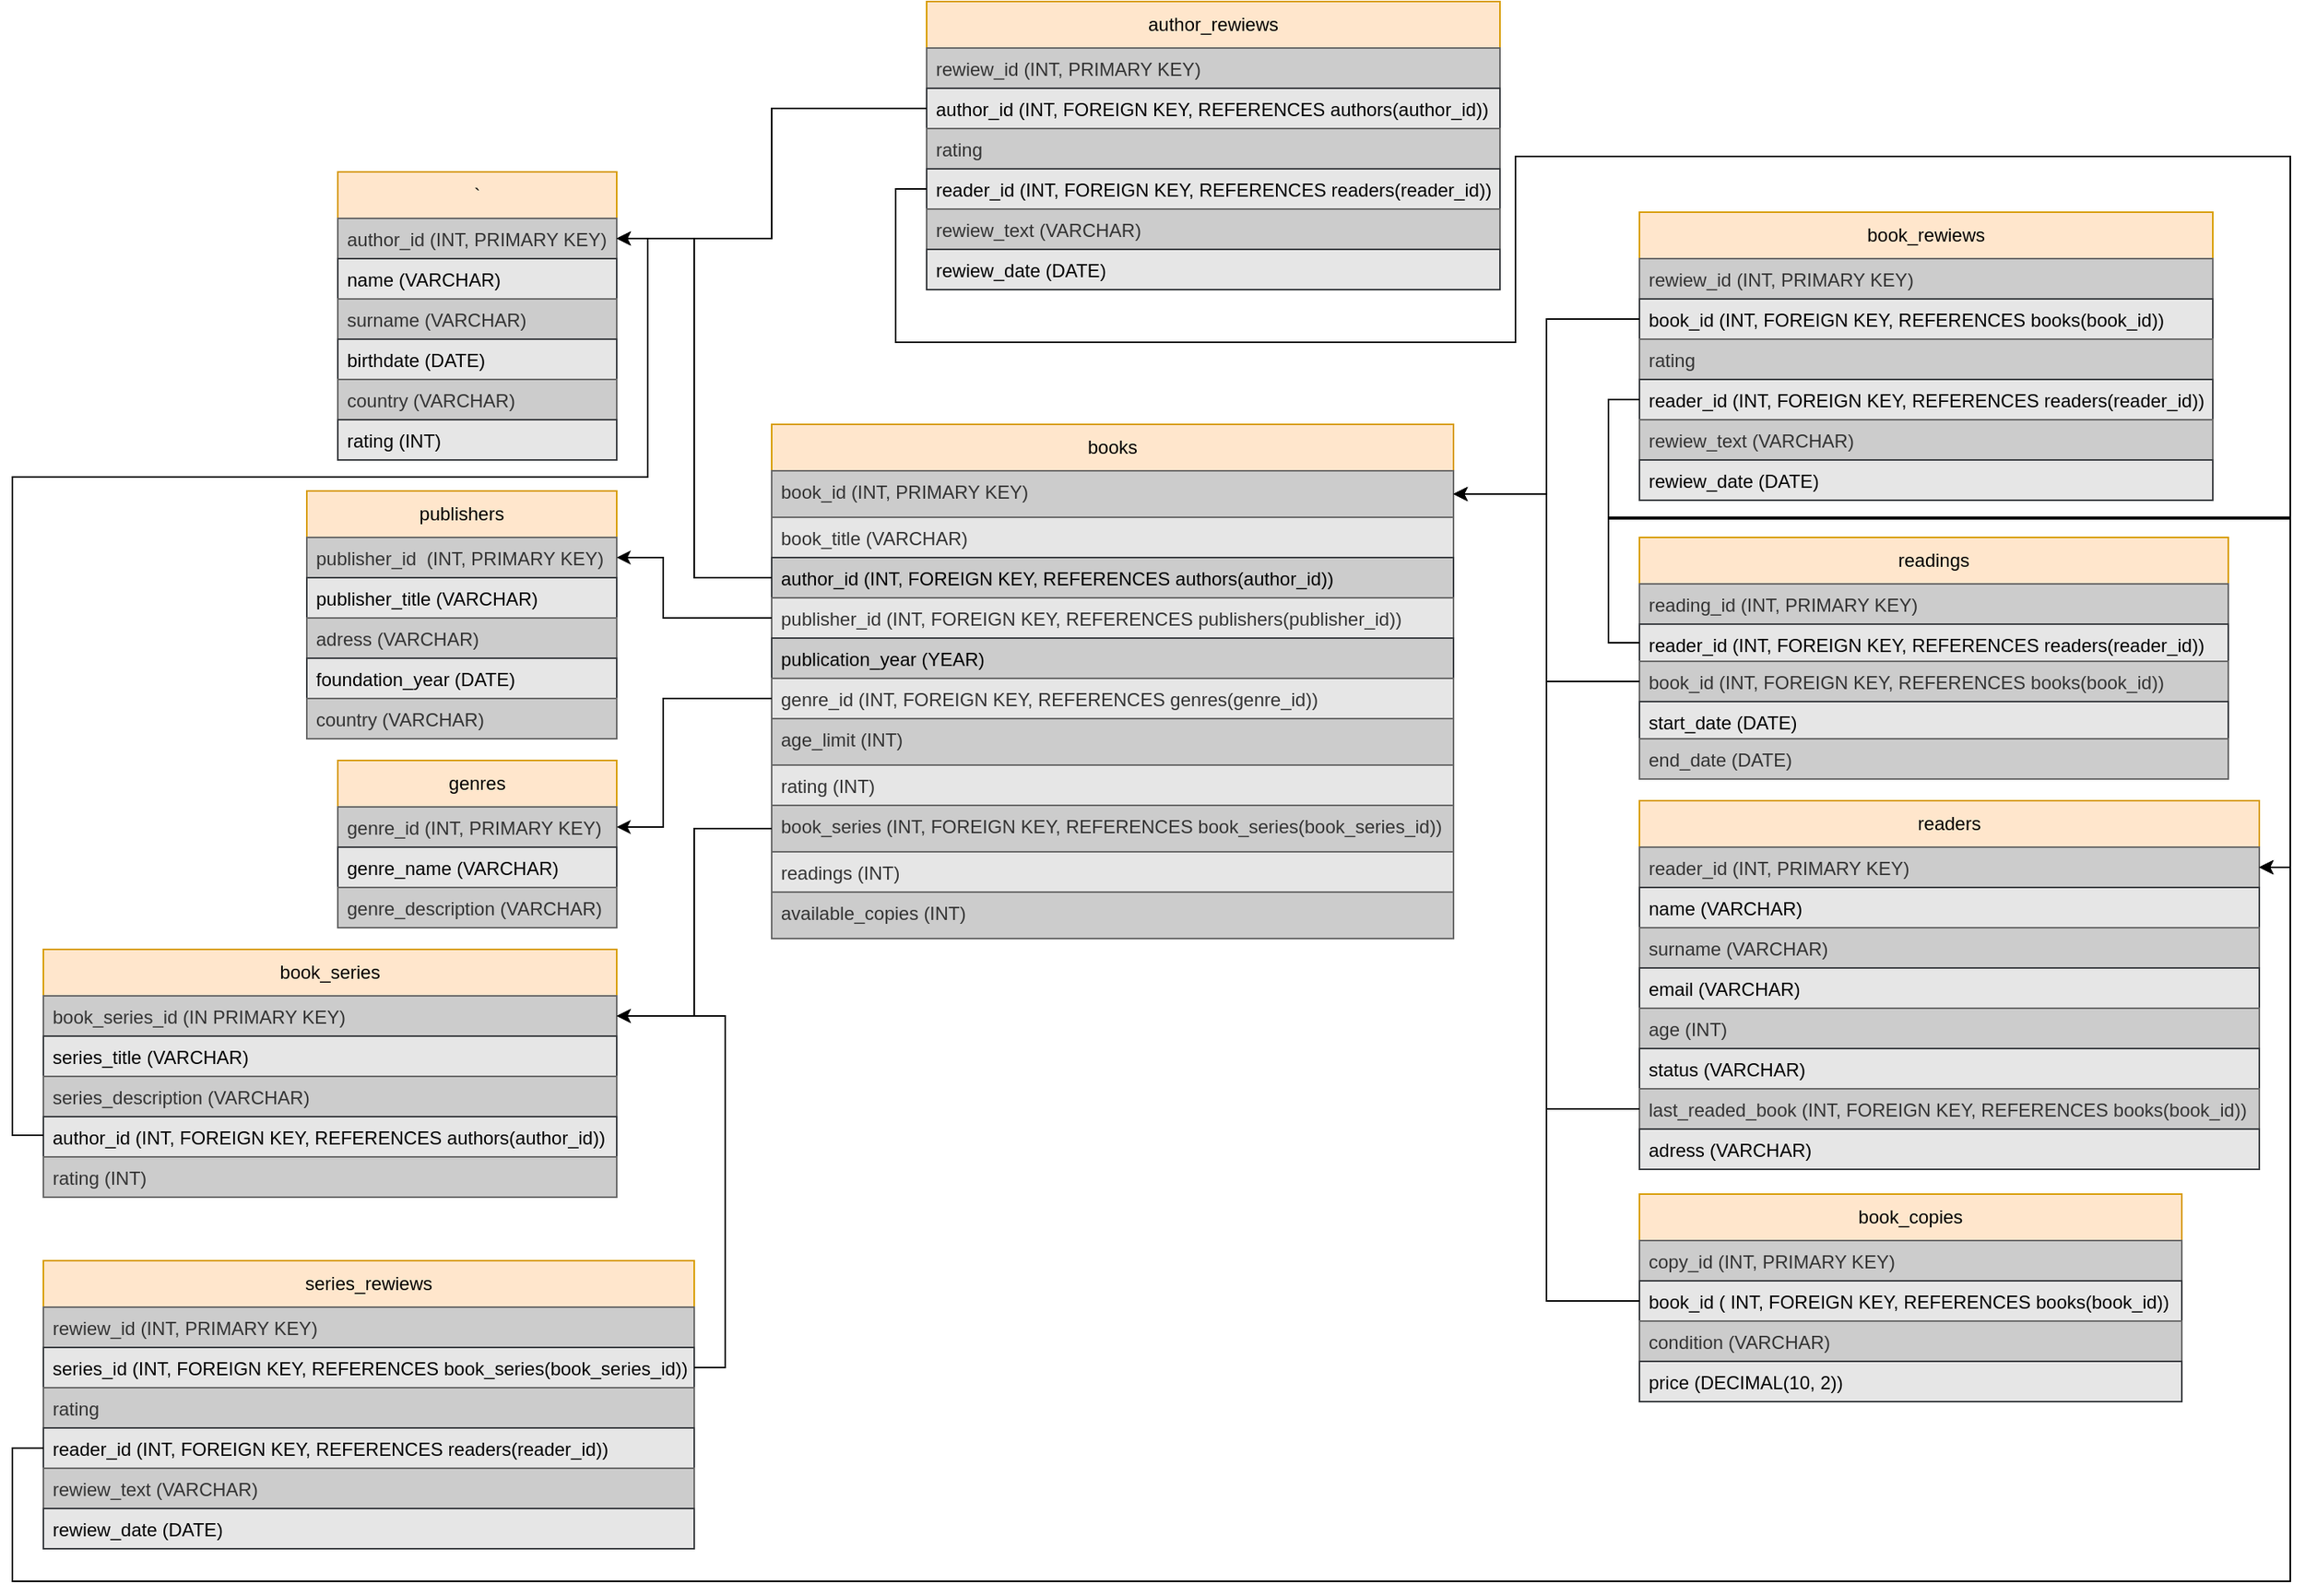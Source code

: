 <mxfile version="22.1.0" type="device">
  <diagram name="Страница — 1" id="5SftG0pe1ong0Uj3OvTL">
    <mxGraphModel dx="977" dy="745" grid="1" gridSize="10" guides="1" tooltips="1" connect="1" arrows="1" fold="1" page="1" pageScale="1" pageWidth="2339" pageHeight="3300" math="0" shadow="0">
      <root>
        <mxCell id="0" />
        <mxCell id="1" parent="0" />
        <mxCell id="IRmNYThVqHFv3XUrzw_W-57" value="`" style="swimlane;fontStyle=0;childLayout=stackLayout;horizontal=1;startSize=30;fillColor=#ffe6cc;horizontalStack=0;resizeParent=1;resizeParentMax=0;resizeLast=0;collapsible=1;marginBottom=0;whiteSpace=wrap;html=1;strokeColor=#d79b00;rounded=0;glass=0;shadow=0;" vertex="1" parent="1">
          <mxGeometry x="560" y="350" width="180" height="186" as="geometry">
            <mxRectangle x="60" y="250" width="100" height="30" as="alternateBounds" />
          </mxGeometry>
        </mxCell>
        <mxCell id="IRmNYThVqHFv3XUrzw_W-58" value="author_id (INT, PRIMARY KEY)" style="text;strokeColor=#666666;fillColor=#CCCCCC;align=left;verticalAlign=top;spacingLeft=4;spacingRight=4;overflow=hidden;rotatable=0;points=[[0,0.5],[1,0.5]];portConstraint=eastwest;whiteSpace=wrap;html=1;fontColor=#333333;rounded=0;glass=0;shadow=0;" vertex="1" parent="IRmNYThVqHFv3XUrzw_W-57">
          <mxGeometry y="30" width="180" height="26" as="geometry" />
        </mxCell>
        <mxCell id="IRmNYThVqHFv3XUrzw_W-59" value="name (VARCHAR)" style="text;strokeColor=#36393d;fillColor=#E6E6E6;align=left;verticalAlign=top;spacingLeft=4;spacingRight=4;overflow=hidden;rotatable=0;points=[[0,0.5],[1,0.5]];portConstraint=eastwest;whiteSpace=wrap;html=1;rounded=0;glass=0;shadow=0;" vertex="1" parent="IRmNYThVqHFv3XUrzw_W-57">
          <mxGeometry y="56" width="180" height="26" as="geometry" />
        </mxCell>
        <mxCell id="IRmNYThVqHFv3XUrzw_W-60" value="surname (VARCHAR)" style="text;strokeColor=#666666;fillColor=#CCCCCC;align=left;verticalAlign=top;spacingLeft=4;spacingRight=4;overflow=hidden;rotatable=0;points=[[0,0.5],[1,0.5]];portConstraint=eastwest;whiteSpace=wrap;html=1;fontColor=#333333;rounded=0;glass=0;shadow=0;" vertex="1" parent="IRmNYThVqHFv3XUrzw_W-57">
          <mxGeometry y="82" width="180" height="26" as="geometry" />
        </mxCell>
        <mxCell id="IRmNYThVqHFv3XUrzw_W-62" value="birthdate (DATE)" style="text;strokeColor=#36393d;fillColor=#E6E6E6;align=left;verticalAlign=top;spacingLeft=4;spacingRight=4;overflow=hidden;rotatable=0;points=[[0,0.5],[1,0.5]];portConstraint=eastwest;whiteSpace=wrap;html=1;rounded=0;glass=0;shadow=0;" vertex="1" parent="IRmNYThVqHFv3XUrzw_W-57">
          <mxGeometry y="108" width="180" height="26" as="geometry" />
        </mxCell>
        <mxCell id="IRmNYThVqHFv3XUrzw_W-63" value="country (VARCHAR)" style="text;strokeColor=#666666;fillColor=#CCCCCC;align=left;verticalAlign=top;spacingLeft=4;spacingRight=4;overflow=hidden;rotatable=0;points=[[0,0.5],[1,0.5]];portConstraint=eastwest;whiteSpace=wrap;html=1;fontColor=#333333;rounded=0;glass=0;shadow=0;" vertex="1" parent="IRmNYThVqHFv3XUrzw_W-57">
          <mxGeometry y="134" width="180" height="26" as="geometry" />
        </mxCell>
        <mxCell id="IRmNYThVqHFv3XUrzw_W-110" value="rating (INT)" style="text;strokeColor=#36393d;fillColor=#E6E6E6;align=left;verticalAlign=top;spacingLeft=4;spacingRight=4;overflow=hidden;rotatable=0;points=[[0,0.5],[1,0.5]];portConstraint=eastwest;whiteSpace=wrap;html=1;rounded=0;glass=0;shadow=0;" vertex="1" parent="IRmNYThVqHFv3XUrzw_W-57">
          <mxGeometry y="160" width="180" height="26" as="geometry" />
        </mxCell>
        <mxCell id="IRmNYThVqHFv3XUrzw_W-65" value="books" style="swimlane;fontStyle=0;childLayout=stackLayout;horizontal=1;startSize=30;fillColor=#ffe6cc;horizontalStack=0;resizeParent=1;resizeParentMax=0;resizeLast=0;collapsible=1;marginBottom=0;whiteSpace=wrap;html=1;strokeColor=#d79b00;rounded=0;glass=0;shadow=0;" vertex="1" parent="1">
          <mxGeometry x="840" y="513" width="440" height="332" as="geometry">
            <mxRectangle x="60" y="250" width="100" height="30" as="alternateBounds" />
          </mxGeometry>
        </mxCell>
        <mxCell id="IRmNYThVqHFv3XUrzw_W-66" value="book_id (INT, PRIMARY KEY)" style="text;strokeColor=#666666;fillColor=#CCCCCC;align=left;verticalAlign=top;spacingLeft=4;spacingRight=4;overflow=hidden;rotatable=0;points=[[0,0.5],[1,0.5]];portConstraint=eastwest;whiteSpace=wrap;html=1;fontColor=#333333;rounded=0;glass=0;shadow=0;" vertex="1" parent="IRmNYThVqHFv3XUrzw_W-65">
          <mxGeometry y="30" width="440" height="30" as="geometry" />
        </mxCell>
        <mxCell id="IRmNYThVqHFv3XUrzw_W-71" value="book_title (VARCHAR)" style="text;strokeColor=#666666;fillColor=#E6E6E6;align=left;verticalAlign=top;spacingLeft=4;spacingRight=4;overflow=hidden;rotatable=0;points=[[0,0.5],[1,0.5]];portConstraint=eastwest;whiteSpace=wrap;html=1;fontColor=#333333;rounded=0;glass=0;shadow=0;" vertex="1" parent="IRmNYThVqHFv3XUrzw_W-65">
          <mxGeometry y="60" width="440" height="26" as="geometry" />
        </mxCell>
        <mxCell id="IRmNYThVqHFv3XUrzw_W-67" value="author_id (INT, FOREIGN KEY, REFERENCES authors(author_id))" style="text;strokeColor=#36393d;fillColor=#CCCCCC;align=left;verticalAlign=top;spacingLeft=4;spacingRight=4;overflow=hidden;rotatable=0;points=[[0,0.5],[1,0.5]];portConstraint=eastwest;whiteSpace=wrap;html=1;rounded=0;glass=0;shadow=0;" vertex="1" parent="IRmNYThVqHFv3XUrzw_W-65">
          <mxGeometry y="86" width="440" height="26" as="geometry" />
        </mxCell>
        <mxCell id="IRmNYThVqHFv3XUrzw_W-68" value="publisher_id (INT, FOREIGN KEY, REFERENCES publishers(publisher_id))" style="text;strokeColor=#666666;fillColor=#E6E6E6;align=left;verticalAlign=top;spacingLeft=4;spacingRight=4;overflow=hidden;rotatable=0;points=[[0,0.5],[1,0.5]];portConstraint=eastwest;whiteSpace=wrap;html=1;fontColor=#333333;rounded=0;glass=0;shadow=0;" vertex="1" parent="IRmNYThVqHFv3XUrzw_W-65">
          <mxGeometry y="112" width="440" height="26" as="geometry" />
        </mxCell>
        <mxCell id="IRmNYThVqHFv3XUrzw_W-69" value="publication_year (YEAR)" style="text;strokeColor=#36393d;fillColor=#CCCCCC;align=left;verticalAlign=top;spacingLeft=4;spacingRight=4;overflow=hidden;rotatable=0;points=[[0,0.5],[1,0.5]];portConstraint=eastwest;whiteSpace=wrap;html=1;rounded=0;glass=0;shadow=0;" vertex="1" parent="IRmNYThVqHFv3XUrzw_W-65">
          <mxGeometry y="138" width="440" height="26" as="geometry" />
        </mxCell>
        <mxCell id="IRmNYThVqHFv3XUrzw_W-70" value="genre_id (INT, FOREIGN KEY, REFERENCES genres(genre_id))" style="text;strokeColor=#666666;fillColor=#E6E6E6;align=left;verticalAlign=top;spacingLeft=4;spacingRight=4;overflow=hidden;rotatable=0;points=[[0,0.5],[1,0.5]];portConstraint=eastwest;whiteSpace=wrap;html=1;fontColor=#333333;rounded=0;glass=0;shadow=0;" vertex="1" parent="IRmNYThVqHFv3XUrzw_W-65">
          <mxGeometry y="164" width="440" height="26" as="geometry" />
        </mxCell>
        <mxCell id="IRmNYThVqHFv3XUrzw_W-102" value="age_limit (INT)" style="text;strokeColor=#666666;fillColor=#CCCCCC;align=left;verticalAlign=top;spacingLeft=4;spacingRight=4;overflow=hidden;rotatable=0;points=[[0,0.5],[1,0.5]];portConstraint=eastwest;whiteSpace=wrap;html=1;fontColor=#333333;rounded=0;glass=0;shadow=0;" vertex="1" parent="IRmNYThVqHFv3XUrzw_W-65">
          <mxGeometry y="190" width="440" height="30" as="geometry" />
        </mxCell>
        <mxCell id="IRmNYThVqHFv3XUrzw_W-109" value="rating (INT)" style="text;strokeColor=#666666;fillColor=#E6E6E6;align=left;verticalAlign=top;spacingLeft=4;spacingRight=4;overflow=hidden;rotatable=0;points=[[0,0.5],[1,0.5]];portConstraint=eastwest;whiteSpace=wrap;html=1;fontColor=#333333;rounded=0;glass=0;shadow=0;" vertex="1" parent="IRmNYThVqHFv3XUrzw_W-65">
          <mxGeometry y="220" width="440" height="26" as="geometry" />
        </mxCell>
        <mxCell id="IRmNYThVqHFv3XUrzw_W-112" value="book_series (INT, FOREIGN KEY, REFERENCES book_series(book_series_id))" style="text;strokeColor=#666666;fillColor=#CCCCCC;align=left;verticalAlign=top;spacingLeft=4;spacingRight=4;overflow=hidden;rotatable=0;points=[[0,0.5],[1,0.5]];portConstraint=eastwest;whiteSpace=wrap;html=1;fontColor=#333333;rounded=0;glass=0;shadow=0;" vertex="1" parent="IRmNYThVqHFv3XUrzw_W-65">
          <mxGeometry y="246" width="440" height="30" as="geometry" />
        </mxCell>
        <mxCell id="IRmNYThVqHFv3XUrzw_W-126" value="readings (INT)" style="text;strokeColor=#666666;fillColor=#E6E6E6;align=left;verticalAlign=top;spacingLeft=4;spacingRight=4;overflow=hidden;rotatable=0;points=[[0,0.5],[1,0.5]];portConstraint=eastwest;whiteSpace=wrap;html=1;fontColor=#333333;rounded=0;glass=0;shadow=0;" vertex="1" parent="IRmNYThVqHFv3XUrzw_W-65">
          <mxGeometry y="276" width="440" height="26" as="geometry" />
        </mxCell>
        <mxCell id="IRmNYThVqHFv3XUrzw_W-166" value="available_copies (INT)" style="text;strokeColor=#666666;fillColor=#CCCCCC;align=left;verticalAlign=top;spacingLeft=4;spacingRight=4;overflow=hidden;rotatable=0;points=[[0,0.5],[1,0.5]];portConstraint=eastwest;whiteSpace=wrap;html=1;fontColor=#333333;rounded=0;glass=0;shadow=0;" vertex="1" parent="IRmNYThVqHFv3XUrzw_W-65">
          <mxGeometry y="302" width="440" height="30" as="geometry" />
        </mxCell>
        <mxCell id="IRmNYThVqHFv3XUrzw_W-72" value="publishers" style="swimlane;fontStyle=0;childLayout=stackLayout;horizontal=1;startSize=30;fillColor=#ffe6cc;horizontalStack=0;resizeParent=1;resizeParentMax=0;resizeLast=0;collapsible=1;marginBottom=0;whiteSpace=wrap;html=1;strokeColor=#d79b00;rounded=0;glass=0;shadow=0;" vertex="1" parent="1">
          <mxGeometry x="540" y="556" width="200" height="160" as="geometry">
            <mxRectangle x="60" y="250" width="100" height="30" as="alternateBounds" />
          </mxGeometry>
        </mxCell>
        <mxCell id="IRmNYThVqHFv3XUrzw_W-73" value="publisher_id&amp;nbsp; (INT, PRIMARY KEY)" style="text;strokeColor=#666666;fillColor=#CCCCCC;align=left;verticalAlign=top;spacingLeft=4;spacingRight=4;overflow=hidden;rotatable=0;points=[[0,0.5],[1,0.5]];portConstraint=eastwest;whiteSpace=wrap;html=1;fontColor=#333333;rounded=0;glass=0;shadow=0;" vertex="1" parent="IRmNYThVqHFv3XUrzw_W-72">
          <mxGeometry y="30" width="200" height="26" as="geometry" />
        </mxCell>
        <mxCell id="IRmNYThVqHFv3XUrzw_W-74" value="publisher_title (VARCHAR)" style="text;strokeColor=#36393d;fillColor=#E6E6E6;align=left;verticalAlign=top;spacingLeft=4;spacingRight=4;overflow=hidden;rotatable=0;points=[[0,0.5],[1,0.5]];portConstraint=eastwest;whiteSpace=wrap;html=1;rounded=0;glass=0;shadow=0;" vertex="1" parent="IRmNYThVqHFv3XUrzw_W-72">
          <mxGeometry y="56" width="200" height="26" as="geometry" />
        </mxCell>
        <mxCell id="IRmNYThVqHFv3XUrzw_W-75" value="adress (VARCHAR)" style="text;strokeColor=#666666;fillColor=#CCCCCC;align=left;verticalAlign=top;spacingLeft=4;spacingRight=4;overflow=hidden;rotatable=0;points=[[0,0.5],[1,0.5]];portConstraint=eastwest;whiteSpace=wrap;html=1;fontColor=#333333;rounded=0;glass=0;shadow=0;" vertex="1" parent="IRmNYThVqHFv3XUrzw_W-72">
          <mxGeometry y="82" width="200" height="26" as="geometry" />
        </mxCell>
        <mxCell id="IRmNYThVqHFv3XUrzw_W-76" value="foundation_year (DATE)" style="text;strokeColor=#36393d;fillColor=#E6E6E6;align=left;verticalAlign=top;spacingLeft=4;spacingRight=4;overflow=hidden;rotatable=0;points=[[0,0.5],[1,0.5]];portConstraint=eastwest;whiteSpace=wrap;html=1;rounded=0;glass=0;shadow=0;" vertex="1" parent="IRmNYThVqHFv3XUrzw_W-72">
          <mxGeometry y="108" width="200" height="26" as="geometry" />
        </mxCell>
        <mxCell id="IRmNYThVqHFv3XUrzw_W-77" value="country (VARCHAR)" style="text;strokeColor=#666666;fillColor=#CCCCCC;align=left;verticalAlign=top;spacingLeft=4;spacingRight=4;overflow=hidden;rotatable=0;points=[[0,0.5],[1,0.5]];portConstraint=eastwest;whiteSpace=wrap;html=1;fontColor=#333333;rounded=0;glass=0;shadow=0;" vertex="1" parent="IRmNYThVqHFv3XUrzw_W-72">
          <mxGeometry y="134" width="200" height="26" as="geometry" />
        </mxCell>
        <mxCell id="IRmNYThVqHFv3XUrzw_W-79" value="genres" style="swimlane;fontStyle=0;childLayout=stackLayout;horizontal=1;startSize=30;fillColor=#ffe6cc;horizontalStack=0;resizeParent=1;resizeParentMax=0;resizeLast=0;collapsible=1;marginBottom=0;whiteSpace=wrap;html=1;strokeColor=#d79b00;rounded=0;glass=0;shadow=0;" vertex="1" parent="1">
          <mxGeometry x="560" y="730" width="180" height="108" as="geometry">
            <mxRectangle x="60" y="250" width="100" height="30" as="alternateBounds" />
          </mxGeometry>
        </mxCell>
        <mxCell id="IRmNYThVqHFv3XUrzw_W-80" value="genre_id (INT, PRIMARY KEY)" style="text;strokeColor=#666666;fillColor=#CCCCCC;align=left;verticalAlign=top;spacingLeft=4;spacingRight=4;overflow=hidden;rotatable=0;points=[[0,0.5],[1,0.5]];portConstraint=eastwest;whiteSpace=wrap;html=1;fontColor=#333333;rounded=0;glass=0;shadow=0;" vertex="1" parent="IRmNYThVqHFv3XUrzw_W-79">
          <mxGeometry y="30" width="180" height="26" as="geometry" />
        </mxCell>
        <mxCell id="IRmNYThVqHFv3XUrzw_W-81" value="genre_name (VARCHAR)" style="text;strokeColor=#36393d;fillColor=#E6E6E6;align=left;verticalAlign=top;spacingLeft=4;spacingRight=4;overflow=hidden;rotatable=0;points=[[0,0.5],[1,0.5]];portConstraint=eastwest;whiteSpace=wrap;html=1;rounded=0;glass=0;shadow=0;" vertex="1" parent="IRmNYThVqHFv3XUrzw_W-79">
          <mxGeometry y="56" width="180" height="26" as="geometry" />
        </mxCell>
        <mxCell id="IRmNYThVqHFv3XUrzw_W-85" value="genre_description (VARCHAR)" style="text;strokeColor=#666666;fillColor=#CCCCCC;align=left;verticalAlign=top;spacingLeft=4;spacingRight=4;overflow=hidden;rotatable=0;points=[[0,0.5],[1,0.5]];portConstraint=eastwest;whiteSpace=wrap;html=1;fontColor=#333333;rounded=0;glass=0;shadow=0;" vertex="1" parent="IRmNYThVqHFv3XUrzw_W-79">
          <mxGeometry y="82" width="180" height="26" as="geometry" />
        </mxCell>
        <mxCell id="IRmNYThVqHFv3XUrzw_W-86" value="book_copies" style="swimlane;fontStyle=0;childLayout=stackLayout;horizontal=1;startSize=30;fillColor=#ffe6cc;horizontalStack=0;resizeParent=1;resizeParentMax=0;resizeLast=0;collapsible=1;marginBottom=0;whiteSpace=wrap;html=1;strokeColor=#d79b00;rounded=0;glass=0;shadow=0;" vertex="1" parent="1">
          <mxGeometry x="1400" y="1010" width="350" height="134" as="geometry">
            <mxRectangle x="60" y="250" width="100" height="30" as="alternateBounds" />
          </mxGeometry>
        </mxCell>
        <mxCell id="IRmNYThVqHFv3XUrzw_W-87" value="copy_id (INT, PRIMARY KEY)" style="text;strokeColor=#666666;fillColor=#CCCCCC;align=left;verticalAlign=top;spacingLeft=4;spacingRight=4;overflow=hidden;rotatable=0;points=[[0,0.5],[1,0.5]];portConstraint=eastwest;whiteSpace=wrap;html=1;fontColor=#333333;rounded=0;glass=0;shadow=0;" vertex="1" parent="IRmNYThVqHFv3XUrzw_W-86">
          <mxGeometry y="30" width="350" height="26" as="geometry" />
        </mxCell>
        <mxCell id="IRmNYThVqHFv3XUrzw_W-88" value="book_id ( INT, FOREIGN KEY, REFERENCES books(book_id))" style="text;strokeColor=#36393d;fillColor=#E6E6E6;align=left;verticalAlign=top;spacingLeft=4;spacingRight=4;overflow=hidden;rotatable=0;points=[[0,0.5],[1,0.5]];portConstraint=eastwest;whiteSpace=wrap;html=1;rounded=0;glass=0;shadow=0;" vertex="1" parent="IRmNYThVqHFv3XUrzw_W-86">
          <mxGeometry y="56" width="350" height="26" as="geometry" />
        </mxCell>
        <mxCell id="IRmNYThVqHFv3XUrzw_W-89" value="condition (VARCHAR)" style="text;strokeColor=#666666;fillColor=#CCCCCC;align=left;verticalAlign=top;spacingLeft=4;spacingRight=4;overflow=hidden;rotatable=0;points=[[0,0.5],[1,0.5]];portConstraint=eastwest;whiteSpace=wrap;html=1;fontColor=#333333;rounded=0;glass=0;shadow=0;" vertex="1" parent="IRmNYThVqHFv3XUrzw_W-86">
          <mxGeometry y="82" width="350" height="26" as="geometry" />
        </mxCell>
        <mxCell id="IRmNYThVqHFv3XUrzw_W-164" value="price (DECIMAL(10, 2))" style="text;strokeColor=#36393d;fillColor=#E6E6E6;align=left;verticalAlign=top;spacingLeft=4;spacingRight=4;overflow=hidden;rotatable=0;points=[[0,0.5],[1,0.5]];portConstraint=eastwest;whiteSpace=wrap;html=1;rounded=0;glass=0;shadow=0;" vertex="1" parent="IRmNYThVqHFv3XUrzw_W-86">
          <mxGeometry y="108" width="350" height="26" as="geometry" />
        </mxCell>
        <mxCell id="IRmNYThVqHFv3XUrzw_W-96" value="readers" style="swimlane;fontStyle=0;childLayout=stackLayout;horizontal=1;startSize=30;fillColor=#ffe6cc;horizontalStack=0;resizeParent=1;resizeParentMax=0;resizeLast=0;collapsible=1;marginBottom=0;whiteSpace=wrap;html=1;strokeColor=#d79b00;rounded=0;glass=0;shadow=0;" vertex="1" parent="1">
          <mxGeometry x="1400" y="756" width="400" height="238" as="geometry">
            <mxRectangle x="60" y="250" width="100" height="30" as="alternateBounds" />
          </mxGeometry>
        </mxCell>
        <mxCell id="IRmNYThVqHFv3XUrzw_W-97" value="reader_id (INT, PRIMARY KEY)" style="text;strokeColor=#666666;fillColor=#CCCCCC;align=left;verticalAlign=top;spacingLeft=4;spacingRight=4;overflow=hidden;rotatable=0;points=[[0,0.5],[1,0.5]];portConstraint=eastwest;whiteSpace=wrap;html=1;fontColor=#333333;rounded=0;glass=0;shadow=0;" vertex="1" parent="IRmNYThVqHFv3XUrzw_W-96">
          <mxGeometry y="30" width="400" height="26" as="geometry" />
        </mxCell>
        <mxCell id="IRmNYThVqHFv3XUrzw_W-98" value="name (VARCHAR)" style="text;strokeColor=#36393d;fillColor=#E6E6E6;align=left;verticalAlign=top;spacingLeft=4;spacingRight=4;overflow=hidden;rotatable=0;points=[[0,0.5],[1,0.5]];portConstraint=eastwest;whiteSpace=wrap;html=1;rounded=0;glass=0;shadow=0;" vertex="1" parent="IRmNYThVqHFv3XUrzw_W-96">
          <mxGeometry y="56" width="400" height="26" as="geometry" />
        </mxCell>
        <mxCell id="IRmNYThVqHFv3XUrzw_W-99" value="surname (VARCHAR)" style="text;strokeColor=#666666;fillColor=#CCCCCC;align=left;verticalAlign=top;spacingLeft=4;spacingRight=4;overflow=hidden;rotatable=0;points=[[0,0.5],[1,0.5]];portConstraint=eastwest;whiteSpace=wrap;html=1;fontColor=#333333;rounded=0;glass=0;shadow=0;" vertex="1" parent="IRmNYThVqHFv3XUrzw_W-96">
          <mxGeometry y="82" width="400" height="26" as="geometry" />
        </mxCell>
        <mxCell id="IRmNYThVqHFv3XUrzw_W-100" value="email (VARCHAR)" style="text;strokeColor=#36393d;fillColor=#E6E6E6;align=left;verticalAlign=top;spacingLeft=4;spacingRight=4;overflow=hidden;rotatable=0;points=[[0,0.5],[1,0.5]];portConstraint=eastwest;whiteSpace=wrap;html=1;rounded=0;glass=0;shadow=0;" vertex="1" parent="IRmNYThVqHFv3XUrzw_W-96">
          <mxGeometry y="108" width="400" height="26" as="geometry" />
        </mxCell>
        <mxCell id="IRmNYThVqHFv3XUrzw_W-101" value="age (INT)" style="text;strokeColor=#666666;fillColor=#CCCCCC;align=left;verticalAlign=top;spacingLeft=4;spacingRight=4;overflow=hidden;rotatable=0;points=[[0,0.5],[1,0.5]];portConstraint=eastwest;whiteSpace=wrap;html=1;fontColor=#333333;rounded=0;glass=0;shadow=0;" vertex="1" parent="IRmNYThVqHFv3XUrzw_W-96">
          <mxGeometry y="134" width="400" height="26" as="geometry" />
        </mxCell>
        <mxCell id="IRmNYThVqHFv3XUrzw_W-121" value="status (VARCHAR)" style="text;strokeColor=#36393d;fillColor=#E6E6E6;align=left;verticalAlign=top;spacingLeft=4;spacingRight=4;overflow=hidden;rotatable=0;points=[[0,0.5],[1,0.5]];portConstraint=eastwest;whiteSpace=wrap;html=1;rounded=0;glass=0;shadow=0;" vertex="1" parent="IRmNYThVqHFv3XUrzw_W-96">
          <mxGeometry y="160" width="400" height="26" as="geometry" />
        </mxCell>
        <mxCell id="IRmNYThVqHFv3XUrzw_W-127" value="last_readed_book (INT, FOREIGN KEY, REFERENCES books(book_id))" style="text;strokeColor=#666666;fillColor=#CCCCCC;align=left;verticalAlign=top;spacingLeft=4;spacingRight=4;overflow=hidden;rotatable=0;points=[[0,0.5],[1,0.5]];portConstraint=eastwest;whiteSpace=wrap;html=1;fontColor=#333333;rounded=0;glass=0;shadow=0;" vertex="1" parent="IRmNYThVqHFv3XUrzw_W-96">
          <mxGeometry y="186" width="400" height="26" as="geometry" />
        </mxCell>
        <mxCell id="IRmNYThVqHFv3XUrzw_W-170" value="adress (VARCHAR)" style="text;strokeColor=#36393d;fillColor=#E6E6E6;align=left;verticalAlign=top;spacingLeft=4;spacingRight=4;overflow=hidden;rotatable=0;points=[[0,0.5],[1,0.5]];portConstraint=eastwest;whiteSpace=wrap;html=1;rounded=0;glass=0;shadow=0;" vertex="1" parent="IRmNYThVqHFv3XUrzw_W-96">
          <mxGeometry y="212" width="400" height="26" as="geometry" />
        </mxCell>
        <mxCell id="IRmNYThVqHFv3XUrzw_W-103" value="book_rewiews" style="swimlane;fontStyle=0;childLayout=stackLayout;horizontal=1;startSize=30;fillColor=#ffe6cc;horizontalStack=0;resizeParent=1;resizeParentMax=0;resizeLast=0;collapsible=1;marginBottom=0;whiteSpace=wrap;html=1;strokeColor=#d79b00;rounded=0;glass=0;shadow=0;" vertex="1" parent="1">
          <mxGeometry x="1400" y="376" width="370" height="186" as="geometry">
            <mxRectangle x="60" y="250" width="100" height="30" as="alternateBounds" />
          </mxGeometry>
        </mxCell>
        <mxCell id="IRmNYThVqHFv3XUrzw_W-104" value="rewiew_id (INT, PRIMARY KEY)" style="text;strokeColor=#666666;fillColor=#CCCCCC;align=left;verticalAlign=top;spacingLeft=4;spacingRight=4;overflow=hidden;rotatable=0;points=[[0,0.5],[1,0.5]];portConstraint=eastwest;whiteSpace=wrap;html=1;fontColor=#333333;rounded=0;glass=0;shadow=0;" vertex="1" parent="IRmNYThVqHFv3XUrzw_W-103">
          <mxGeometry y="30" width="370" height="26" as="geometry" />
        </mxCell>
        <mxCell id="IRmNYThVqHFv3XUrzw_W-105" value="book_id (INT, FOREIGN KEY, REFERENCES books(book_id))" style="text;strokeColor=#36393d;fillColor=#E6E6E6;align=left;verticalAlign=top;spacingLeft=4;spacingRight=4;overflow=hidden;rotatable=0;points=[[0,0.5],[1,0.5]];portConstraint=eastwest;whiteSpace=wrap;html=1;rounded=0;glass=0;shadow=0;" vertex="1" parent="IRmNYThVqHFv3XUrzw_W-103">
          <mxGeometry y="56" width="370" height="26" as="geometry" />
        </mxCell>
        <mxCell id="IRmNYThVqHFv3XUrzw_W-106" value="rating" style="text;strokeColor=#666666;fillColor=#CCCCCC;align=left;verticalAlign=top;spacingLeft=4;spacingRight=4;overflow=hidden;rotatable=0;points=[[0,0.5],[1,0.5]];portConstraint=eastwest;whiteSpace=wrap;html=1;fontColor=#333333;rounded=0;glass=0;shadow=0;" vertex="1" parent="IRmNYThVqHFv3XUrzw_W-103">
          <mxGeometry y="82" width="370" height="26" as="geometry" />
        </mxCell>
        <mxCell id="IRmNYThVqHFv3XUrzw_W-107" value="reader_id (INT, FOREIGN KEY, REFERENCES readers(reader_id))" style="text;strokeColor=#36393d;fillColor=#E6E6E6;align=left;verticalAlign=top;spacingLeft=4;spacingRight=4;overflow=hidden;rotatable=0;points=[[0,0.5],[1,0.5]];portConstraint=eastwest;whiteSpace=wrap;html=1;rounded=0;glass=0;shadow=0;" vertex="1" parent="IRmNYThVqHFv3XUrzw_W-103">
          <mxGeometry y="108" width="370" height="26" as="geometry" />
        </mxCell>
        <mxCell id="IRmNYThVqHFv3XUrzw_W-108" value="rewiew_text (VARCHAR)" style="text;strokeColor=#666666;fillColor=#CCCCCC;align=left;verticalAlign=top;spacingLeft=4;spacingRight=4;overflow=hidden;rotatable=0;points=[[0,0.5],[1,0.5]];portConstraint=eastwest;whiteSpace=wrap;html=1;fontColor=#333333;rounded=0;glass=0;shadow=0;" vertex="1" parent="IRmNYThVqHFv3XUrzw_W-103">
          <mxGeometry y="134" width="370" height="26" as="geometry" />
        </mxCell>
        <mxCell id="IRmNYThVqHFv3XUrzw_W-111" value="rewiew_date (DATE)" style="text;strokeColor=#36393d;fillColor=#E6E6E6;align=left;verticalAlign=top;spacingLeft=4;spacingRight=4;overflow=hidden;rotatable=0;points=[[0,0.5],[1,0.5]];portConstraint=eastwest;whiteSpace=wrap;html=1;rounded=0;glass=0;shadow=0;" vertex="1" parent="IRmNYThVqHFv3XUrzw_W-103">
          <mxGeometry y="160" width="370" height="26" as="geometry" />
        </mxCell>
        <mxCell id="IRmNYThVqHFv3XUrzw_W-139" style="edgeStyle=orthogonalEdgeStyle;rounded=0;orthogonalLoop=1;jettySize=auto;html=1;exitX=0;exitY=0.5;exitDx=0;exitDy=0;entryX=0;entryY=0.5;entryDx=0;entryDy=0;" edge="1" parent="IRmNYThVqHFv3XUrzw_W-103" source="IRmNYThVqHFv3XUrzw_W-107" target="IRmNYThVqHFv3XUrzw_W-107">
          <mxGeometry relative="1" as="geometry" />
        </mxCell>
        <mxCell id="IRmNYThVqHFv3XUrzw_W-113" value="book_series" style="swimlane;fontStyle=0;childLayout=stackLayout;horizontal=1;startSize=30;fillColor=#ffe6cc;horizontalStack=0;resizeParent=1;resizeParentMax=0;resizeLast=0;collapsible=1;marginBottom=0;whiteSpace=wrap;html=1;strokeColor=#d79b00;rounded=0;glass=0;shadow=0;" vertex="1" parent="1">
          <mxGeometry x="370" y="852" width="370" height="160" as="geometry">
            <mxRectangle x="60" y="250" width="100" height="30" as="alternateBounds" />
          </mxGeometry>
        </mxCell>
        <mxCell id="IRmNYThVqHFv3XUrzw_W-114" value="book_series_id (IN PRIMARY KEY)" style="text;strokeColor=#666666;fillColor=#CCCCCC;align=left;verticalAlign=top;spacingLeft=4;spacingRight=4;overflow=hidden;rotatable=0;points=[[0,0.5],[1,0.5]];portConstraint=eastwest;whiteSpace=wrap;html=1;fontColor=#333333;rounded=0;glass=0;shadow=0;" vertex="1" parent="IRmNYThVqHFv3XUrzw_W-113">
          <mxGeometry y="30" width="370" height="26" as="geometry" />
        </mxCell>
        <mxCell id="IRmNYThVqHFv3XUrzw_W-115" value="series_title (VARCHAR)" style="text;strokeColor=#36393d;fillColor=#E6E6E6;align=left;verticalAlign=top;spacingLeft=4;spacingRight=4;overflow=hidden;rotatable=0;points=[[0,0.5],[1,0.5]];portConstraint=eastwest;whiteSpace=wrap;html=1;rounded=0;glass=0;shadow=0;" vertex="1" parent="IRmNYThVqHFv3XUrzw_W-113">
          <mxGeometry y="56" width="370" height="26" as="geometry" />
        </mxCell>
        <mxCell id="IRmNYThVqHFv3XUrzw_W-116" value="series_description (VARCHAR)" style="text;strokeColor=#666666;fillColor=#CCCCCC;align=left;verticalAlign=top;spacingLeft=4;spacingRight=4;overflow=hidden;rotatable=0;points=[[0,0.5],[1,0.5]];portConstraint=eastwest;whiteSpace=wrap;html=1;fontColor=#333333;rounded=0;glass=0;shadow=0;" vertex="1" parent="IRmNYThVqHFv3XUrzw_W-113">
          <mxGeometry y="82" width="370" height="26" as="geometry" />
        </mxCell>
        <mxCell id="IRmNYThVqHFv3XUrzw_W-117" value="author_id (INT, FOREIGN KEY, REFERENCES authors(author_id))" style="text;strokeColor=#36393d;fillColor=#E6E6E6;align=left;verticalAlign=top;spacingLeft=4;spacingRight=4;overflow=hidden;rotatable=0;points=[[0,0.5],[1,0.5]];portConstraint=eastwest;whiteSpace=wrap;html=1;rounded=0;glass=0;shadow=0;" vertex="1" parent="IRmNYThVqHFv3XUrzw_W-113">
          <mxGeometry y="108" width="370" height="26" as="geometry" />
        </mxCell>
        <mxCell id="IRmNYThVqHFv3XUrzw_W-193" value="rating (INT)" style="text;strokeColor=#666666;fillColor=#CCCCCC;align=left;verticalAlign=top;spacingLeft=4;spacingRight=4;overflow=hidden;rotatable=0;points=[[0,0.5],[1,0.5]];portConstraint=eastwest;whiteSpace=wrap;html=1;fontColor=#333333;rounded=0;glass=0;shadow=0;" vertex="1" parent="IRmNYThVqHFv3XUrzw_W-113">
          <mxGeometry y="134" width="370" height="26" as="geometry" />
        </mxCell>
        <mxCell id="IRmNYThVqHFv3XUrzw_W-122" value="readings" style="swimlane;fontStyle=0;childLayout=stackLayout;horizontal=1;startSize=30;fillColor=#ffe6cc;horizontalStack=0;resizeParent=1;resizeParentMax=0;resizeLast=0;collapsible=1;marginBottom=0;whiteSpace=wrap;html=1;strokeColor=#d79b00;rounded=0;glass=0;shadow=0;" vertex="1" parent="1">
          <mxGeometry x="1400" y="586" width="380" height="156" as="geometry">
            <mxRectangle x="60" y="250" width="100" height="30" as="alternateBounds" />
          </mxGeometry>
        </mxCell>
        <mxCell id="IRmNYThVqHFv3XUrzw_W-123" value="reading_id (INT, PRIMARY KEY)" style="text;strokeColor=#666666;fillColor=#CCCCCC;align=left;verticalAlign=top;spacingLeft=4;spacingRight=4;overflow=hidden;rotatable=0;points=[[0,0.5],[1,0.5]];portConstraint=eastwest;whiteSpace=wrap;html=1;fontColor=#333333;rounded=0;glass=0;shadow=0;" vertex="1" parent="IRmNYThVqHFv3XUrzw_W-122">
          <mxGeometry y="30" width="380" height="26" as="geometry" />
        </mxCell>
        <mxCell id="IRmNYThVqHFv3XUrzw_W-124" value="reader_id (INT, FOREIGN KEY, REFERENCES readers(reader_id))" style="text;strokeColor=#36393d;fillColor=#E6E6E6;align=left;verticalAlign=top;spacingLeft=4;spacingRight=4;overflow=hidden;rotatable=0;points=[[0,0.5],[1,0.5]];portConstraint=eastwest;whiteSpace=wrap;html=1;rounded=0;glass=0;shadow=0;" vertex="1" parent="IRmNYThVqHFv3XUrzw_W-122">
          <mxGeometry y="56" width="380" height="24" as="geometry" />
        </mxCell>
        <mxCell id="IRmNYThVqHFv3XUrzw_W-125" value="book_id (INT, FOREIGN KEY, REFERENCES books(book_id))" style="text;strokeColor=#666666;fillColor=#CCCCCC;align=left;verticalAlign=top;spacingLeft=4;spacingRight=4;overflow=hidden;rotatable=0;points=[[0,0.5],[1,0.5]];portConstraint=eastwest;whiteSpace=wrap;html=1;fontColor=#333333;rounded=0;glass=0;shadow=0;" vertex="1" parent="IRmNYThVqHFv3XUrzw_W-122">
          <mxGeometry y="80" width="380" height="26" as="geometry" />
        </mxCell>
        <mxCell id="IRmNYThVqHFv3XUrzw_W-128" value="start_date (DATE)" style="text;strokeColor=#36393d;fillColor=#E6E6E6;align=left;verticalAlign=top;spacingLeft=4;spacingRight=4;overflow=hidden;rotatable=0;points=[[0,0.5],[1,0.5]];portConstraint=eastwest;whiteSpace=wrap;html=1;rounded=0;glass=0;shadow=0;" vertex="1" parent="IRmNYThVqHFv3XUrzw_W-122">
          <mxGeometry y="106" width="380" height="24" as="geometry" />
        </mxCell>
        <mxCell id="IRmNYThVqHFv3XUrzw_W-129" value="end_date (DATE)" style="text;strokeColor=#666666;fillColor=#CCCCCC;align=left;verticalAlign=top;spacingLeft=4;spacingRight=4;overflow=hidden;rotatable=0;points=[[0,0.5],[1,0.5]];portConstraint=eastwest;whiteSpace=wrap;html=1;fontColor=#333333;rounded=0;glass=0;shadow=0;" vertex="1" parent="IRmNYThVqHFv3XUrzw_W-122">
          <mxGeometry y="130" width="380" height="26" as="geometry" />
        </mxCell>
        <mxCell id="IRmNYThVqHFv3XUrzw_W-174" value="author_rewiews" style="swimlane;fontStyle=0;childLayout=stackLayout;horizontal=1;startSize=30;fillColor=#ffe6cc;horizontalStack=0;resizeParent=1;resizeParentMax=0;resizeLast=0;collapsible=1;marginBottom=0;whiteSpace=wrap;html=1;strokeColor=#d79b00;rounded=0;glass=0;shadow=0;" vertex="1" parent="1">
          <mxGeometry x="940" y="240" width="370" height="186" as="geometry">
            <mxRectangle x="60" y="250" width="100" height="30" as="alternateBounds" />
          </mxGeometry>
        </mxCell>
        <mxCell id="IRmNYThVqHFv3XUrzw_W-175" value="rewiew_id (INT, PRIMARY KEY)" style="text;strokeColor=#666666;fillColor=#CCCCCC;align=left;verticalAlign=top;spacingLeft=4;spacingRight=4;overflow=hidden;rotatable=0;points=[[0,0.5],[1,0.5]];portConstraint=eastwest;whiteSpace=wrap;html=1;fontColor=#333333;rounded=0;glass=0;shadow=0;" vertex="1" parent="IRmNYThVqHFv3XUrzw_W-174">
          <mxGeometry y="30" width="370" height="26" as="geometry" />
        </mxCell>
        <mxCell id="IRmNYThVqHFv3XUrzw_W-176" value="author_id (INT, FOREIGN KEY, REFERENCES authors(author_id))" style="text;strokeColor=#36393d;fillColor=#E6E6E6;align=left;verticalAlign=top;spacingLeft=4;spacingRight=4;overflow=hidden;rotatable=0;points=[[0,0.5],[1,0.5]];portConstraint=eastwest;whiteSpace=wrap;html=1;rounded=0;glass=0;shadow=0;" vertex="1" parent="IRmNYThVqHFv3XUrzw_W-174">
          <mxGeometry y="56" width="370" height="26" as="geometry" />
        </mxCell>
        <mxCell id="IRmNYThVqHFv3XUrzw_W-177" value="rating" style="text;strokeColor=#666666;fillColor=#CCCCCC;align=left;verticalAlign=top;spacingLeft=4;spacingRight=4;overflow=hidden;rotatable=0;points=[[0,0.5],[1,0.5]];portConstraint=eastwest;whiteSpace=wrap;html=1;fontColor=#333333;rounded=0;glass=0;shadow=0;" vertex="1" parent="IRmNYThVqHFv3XUrzw_W-174">
          <mxGeometry y="82" width="370" height="26" as="geometry" />
        </mxCell>
        <mxCell id="IRmNYThVqHFv3XUrzw_W-178" value="reader_id (INT, FOREIGN KEY, REFERENCES readers(reader_id))" style="text;strokeColor=#36393d;fillColor=#E6E6E6;align=left;verticalAlign=top;spacingLeft=4;spacingRight=4;overflow=hidden;rotatable=0;points=[[0,0.5],[1,0.5]];portConstraint=eastwest;whiteSpace=wrap;html=1;rounded=0;glass=0;shadow=0;" vertex="1" parent="IRmNYThVqHFv3XUrzw_W-174">
          <mxGeometry y="108" width="370" height="26" as="geometry" />
        </mxCell>
        <mxCell id="IRmNYThVqHFv3XUrzw_W-179" value="rewiew_text (VARCHAR)" style="text;strokeColor=#666666;fillColor=#CCCCCC;align=left;verticalAlign=top;spacingLeft=4;spacingRight=4;overflow=hidden;rotatable=0;points=[[0,0.5],[1,0.5]];portConstraint=eastwest;whiteSpace=wrap;html=1;fontColor=#333333;rounded=0;glass=0;shadow=0;" vertex="1" parent="IRmNYThVqHFv3XUrzw_W-174">
          <mxGeometry y="134" width="370" height="26" as="geometry" />
        </mxCell>
        <mxCell id="IRmNYThVqHFv3XUrzw_W-180" value="rewiew_date (DATE)" style="text;strokeColor=#36393d;fillColor=#E6E6E6;align=left;verticalAlign=top;spacingLeft=4;spacingRight=4;overflow=hidden;rotatable=0;points=[[0,0.5],[1,0.5]];portConstraint=eastwest;whiteSpace=wrap;html=1;rounded=0;glass=0;shadow=0;" vertex="1" parent="IRmNYThVqHFv3XUrzw_W-174">
          <mxGeometry y="160" width="370" height="26" as="geometry" />
        </mxCell>
        <mxCell id="IRmNYThVqHFv3XUrzw_W-181" style="edgeStyle=orthogonalEdgeStyle;rounded=0;orthogonalLoop=1;jettySize=auto;html=1;exitX=0;exitY=0.5;exitDx=0;exitDy=0;entryX=0;entryY=0.5;entryDx=0;entryDy=0;" edge="1" parent="IRmNYThVqHFv3XUrzw_W-174" source="IRmNYThVqHFv3XUrzw_W-178" target="IRmNYThVqHFv3XUrzw_W-178">
          <mxGeometry relative="1" as="geometry" />
        </mxCell>
        <mxCell id="IRmNYThVqHFv3XUrzw_W-182" value="series_rewiews" style="swimlane;fontStyle=0;childLayout=stackLayout;horizontal=1;startSize=30;fillColor=#ffe6cc;horizontalStack=0;resizeParent=1;resizeParentMax=0;resizeLast=0;collapsible=1;marginBottom=0;whiteSpace=wrap;html=1;strokeColor=#d79b00;rounded=0;glass=0;shadow=0;" vertex="1" parent="1">
          <mxGeometry x="370" y="1053" width="420" height="186" as="geometry">
            <mxRectangle x="60" y="250" width="100" height="30" as="alternateBounds" />
          </mxGeometry>
        </mxCell>
        <mxCell id="IRmNYThVqHFv3XUrzw_W-183" value="rewiew_id (INT, PRIMARY KEY)" style="text;strokeColor=#666666;fillColor=#CCCCCC;align=left;verticalAlign=top;spacingLeft=4;spacingRight=4;overflow=hidden;rotatable=0;points=[[0,0.5],[1,0.5]];portConstraint=eastwest;whiteSpace=wrap;html=1;fontColor=#333333;rounded=0;glass=0;shadow=0;" vertex="1" parent="IRmNYThVqHFv3XUrzw_W-182">
          <mxGeometry y="30" width="420" height="26" as="geometry" />
        </mxCell>
        <mxCell id="IRmNYThVqHFv3XUrzw_W-184" value="series_id (INT, FOREIGN KEY, REFERENCES book_series(book_series_id))" style="text;strokeColor=#36393d;fillColor=#E6E6E6;align=left;verticalAlign=top;spacingLeft=4;spacingRight=4;overflow=hidden;rotatable=0;points=[[0,0.5],[1,0.5]];portConstraint=eastwest;whiteSpace=wrap;html=1;rounded=0;glass=0;shadow=0;" vertex="1" parent="IRmNYThVqHFv3XUrzw_W-182">
          <mxGeometry y="56" width="420" height="26" as="geometry" />
        </mxCell>
        <mxCell id="IRmNYThVqHFv3XUrzw_W-185" value="rating" style="text;strokeColor=#666666;fillColor=#CCCCCC;align=left;verticalAlign=top;spacingLeft=4;spacingRight=4;overflow=hidden;rotatable=0;points=[[0,0.5],[1,0.5]];portConstraint=eastwest;whiteSpace=wrap;html=1;fontColor=#333333;rounded=0;glass=0;shadow=0;" vertex="1" parent="IRmNYThVqHFv3XUrzw_W-182">
          <mxGeometry y="82" width="420" height="26" as="geometry" />
        </mxCell>
        <mxCell id="IRmNYThVqHFv3XUrzw_W-186" value="reader_id (INT, FOREIGN KEY, REFERENCES readers(reader_id))" style="text;strokeColor=#36393d;fillColor=#E6E6E6;align=left;verticalAlign=top;spacingLeft=4;spacingRight=4;overflow=hidden;rotatable=0;points=[[0,0.5],[1,0.5]];portConstraint=eastwest;whiteSpace=wrap;html=1;rounded=0;glass=0;shadow=0;" vertex="1" parent="IRmNYThVqHFv3XUrzw_W-182">
          <mxGeometry y="108" width="420" height="26" as="geometry" />
        </mxCell>
        <mxCell id="IRmNYThVqHFv3XUrzw_W-187" value="rewiew_text (VARCHAR)" style="text;strokeColor=#666666;fillColor=#CCCCCC;align=left;verticalAlign=top;spacingLeft=4;spacingRight=4;overflow=hidden;rotatable=0;points=[[0,0.5],[1,0.5]];portConstraint=eastwest;whiteSpace=wrap;html=1;fontColor=#333333;rounded=0;glass=0;shadow=0;" vertex="1" parent="IRmNYThVqHFv3XUrzw_W-182">
          <mxGeometry y="134" width="420" height="26" as="geometry" />
        </mxCell>
        <mxCell id="IRmNYThVqHFv3XUrzw_W-188" value="rewiew_date (DATE)" style="text;strokeColor=#36393d;fillColor=#E6E6E6;align=left;verticalAlign=top;spacingLeft=4;spacingRight=4;overflow=hidden;rotatable=0;points=[[0,0.5],[1,0.5]];portConstraint=eastwest;whiteSpace=wrap;html=1;rounded=0;glass=0;shadow=0;" vertex="1" parent="IRmNYThVqHFv3XUrzw_W-182">
          <mxGeometry y="160" width="420" height="26" as="geometry" />
        </mxCell>
        <mxCell id="IRmNYThVqHFv3XUrzw_W-189" style="edgeStyle=orthogonalEdgeStyle;rounded=0;orthogonalLoop=1;jettySize=auto;html=1;exitX=0;exitY=0.5;exitDx=0;exitDy=0;entryX=0;entryY=0.5;entryDx=0;entryDy=0;" edge="1" parent="IRmNYThVqHFv3XUrzw_W-182" source="IRmNYThVqHFv3XUrzw_W-186" target="IRmNYThVqHFv3XUrzw_W-186">
          <mxGeometry relative="1" as="geometry" />
        </mxCell>
        <mxCell id="IRmNYThVqHFv3XUrzw_W-191" style="edgeStyle=orthogonalEdgeStyle;rounded=0;orthogonalLoop=1;jettySize=auto;html=1;exitX=0;exitY=0.5;exitDx=0;exitDy=0;entryX=1;entryY=0.5;entryDx=0;entryDy=0;" edge="1" parent="1" source="IRmNYThVqHFv3XUrzw_W-178" target="IRmNYThVqHFv3XUrzw_W-97">
          <mxGeometry relative="1" as="geometry">
            <Array as="points">
              <mxPoint x="920" y="361" />
              <mxPoint x="920" y="460" />
              <mxPoint x="1320" y="460" />
              <mxPoint x="1320" y="340" />
              <mxPoint x="1820" y="340" />
              <mxPoint x="1820" y="799" />
            </Array>
          </mxGeometry>
        </mxCell>
        <mxCell id="IRmNYThVqHFv3XUrzw_W-190" style="edgeStyle=orthogonalEdgeStyle;rounded=0;orthogonalLoop=1;jettySize=auto;html=1;exitX=0;exitY=0.5;exitDx=0;exitDy=0;entryX=1;entryY=0.5;entryDx=0;entryDy=0;" edge="1" parent="1" source="IRmNYThVqHFv3XUrzw_W-176" target="IRmNYThVqHFv3XUrzw_W-58">
          <mxGeometry relative="1" as="geometry" />
        </mxCell>
        <mxCell id="IRmNYThVqHFv3XUrzw_W-143" style="edgeStyle=orthogonalEdgeStyle;rounded=0;orthogonalLoop=1;jettySize=auto;html=1;exitX=0;exitY=0.5;exitDx=0;exitDy=0;entryX=1;entryY=0.5;entryDx=0;entryDy=0;" edge="1" parent="1" source="IRmNYThVqHFv3XUrzw_W-67" target="IRmNYThVqHFv3XUrzw_W-58">
          <mxGeometry relative="1" as="geometry">
            <Array as="points">
              <mxPoint x="790" y="612" />
              <mxPoint x="790" y="393" />
            </Array>
          </mxGeometry>
        </mxCell>
        <mxCell id="IRmNYThVqHFv3XUrzw_W-141" style="edgeStyle=orthogonalEdgeStyle;rounded=0;orthogonalLoop=1;jettySize=auto;html=1;exitX=0;exitY=0.5;exitDx=0;exitDy=0;entryX=1;entryY=0.5;entryDx=0;entryDy=0;" edge="1" parent="1" source="IRmNYThVqHFv3XUrzw_W-68" target="IRmNYThVqHFv3XUrzw_W-73">
          <mxGeometry relative="1" as="geometry">
            <mxPoint x="810" y="638" as="sourcePoint" />
            <mxPoint x="730" y="599" as="targetPoint" />
            <Array as="points">
              <mxPoint x="770" y="638" />
              <mxPoint x="770" y="599" />
            </Array>
          </mxGeometry>
        </mxCell>
        <mxCell id="IRmNYThVqHFv3XUrzw_W-144" style="edgeStyle=orthogonalEdgeStyle;rounded=0;orthogonalLoop=1;jettySize=auto;html=1;exitX=0;exitY=0.5;exitDx=0;exitDy=0;entryX=1;entryY=0.5;entryDx=0;entryDy=0;" edge="1" parent="1" source="IRmNYThVqHFv3XUrzw_W-70" target="IRmNYThVqHFv3XUrzw_W-80">
          <mxGeometry relative="1" as="geometry">
            <Array as="points">
              <mxPoint x="770" y="690" />
              <mxPoint x="770" y="773" />
            </Array>
          </mxGeometry>
        </mxCell>
        <mxCell id="IRmNYThVqHFv3XUrzw_W-145" style="edgeStyle=orthogonalEdgeStyle;rounded=0;orthogonalLoop=1;jettySize=auto;html=1;exitX=0;exitY=0.5;exitDx=0;exitDy=0;entryX=1;entryY=0.5;entryDx=0;entryDy=0;" edge="1" parent="1" target="IRmNYThVqHFv3XUrzw_W-114">
          <mxGeometry relative="1" as="geometry">
            <mxPoint x="840" y="774" as="sourcePoint" />
            <mxPoint x="740.0" y="921" as="targetPoint" />
            <Array as="points">
              <mxPoint x="790" y="774" />
              <mxPoint x="790" y="895" />
            </Array>
          </mxGeometry>
        </mxCell>
        <mxCell id="IRmNYThVqHFv3XUrzw_W-151" style="edgeStyle=orthogonalEdgeStyle;rounded=0;orthogonalLoop=1;jettySize=auto;html=1;exitX=0;exitY=0.5;exitDx=0;exitDy=0;entryX=1;entryY=0.5;entryDx=0;entryDy=0;" edge="1" parent="1" source="IRmNYThVqHFv3XUrzw_W-127" target="IRmNYThVqHFv3XUrzw_W-66">
          <mxGeometry relative="1" as="geometry" />
        </mxCell>
        <mxCell id="IRmNYThVqHFv3XUrzw_W-148" style="edgeStyle=orthogonalEdgeStyle;rounded=0;orthogonalLoop=1;jettySize=auto;html=1;exitX=0;exitY=0.5;exitDx=0;exitDy=0;entryX=1;entryY=0.5;entryDx=0;entryDy=0;" edge="1" parent="1" source="IRmNYThVqHFv3XUrzw_W-105" target="IRmNYThVqHFv3XUrzw_W-66">
          <mxGeometry relative="1" as="geometry" />
        </mxCell>
        <mxCell id="IRmNYThVqHFv3XUrzw_W-153" style="edgeStyle=orthogonalEdgeStyle;rounded=0;orthogonalLoop=1;jettySize=auto;html=1;exitX=0;exitY=0.5;exitDx=0;exitDy=0;entryX=1;entryY=0.5;entryDx=0;entryDy=0;" edge="1" parent="1" source="IRmNYThVqHFv3XUrzw_W-107" target="IRmNYThVqHFv3XUrzw_W-97">
          <mxGeometry relative="1" as="geometry">
            <mxPoint x="1400" y="495.0" as="sourcePoint" />
            <mxPoint x="1800" y="797" as="targetPoint" />
            <Array as="points">
              <mxPoint x="1380" y="497" />
              <mxPoint x="1380" y="574" />
              <mxPoint x="1820" y="574" />
              <mxPoint x="1820" y="799" />
            </Array>
          </mxGeometry>
        </mxCell>
        <mxCell id="IRmNYThVqHFv3XUrzw_W-152" style="edgeStyle=orthogonalEdgeStyle;rounded=0;orthogonalLoop=1;jettySize=auto;html=1;exitX=0;exitY=0.5;exitDx=0;exitDy=0;entryX=1;entryY=0.5;entryDx=0;entryDy=0;" edge="1" parent="1" source="IRmNYThVqHFv3XUrzw_W-124" target="IRmNYThVqHFv3XUrzw_W-97">
          <mxGeometry relative="1" as="geometry">
            <mxPoint x="1400" y="651" as="sourcePoint" />
            <mxPoint x="1800" y="796" as="targetPoint" />
            <Array as="points">
              <mxPoint x="1380" y="654" />
              <mxPoint x="1380" y="573" />
              <mxPoint x="1820" y="573" />
              <mxPoint x="1820" y="799" />
            </Array>
          </mxGeometry>
        </mxCell>
        <mxCell id="IRmNYThVqHFv3XUrzw_W-149" style="edgeStyle=orthogonalEdgeStyle;rounded=0;orthogonalLoop=1;jettySize=auto;html=1;exitX=0;exitY=0.5;exitDx=0;exitDy=0;entryX=1;entryY=0.5;entryDx=0;entryDy=0;" edge="1" parent="1" source="IRmNYThVqHFv3XUrzw_W-125" target="IRmNYThVqHFv3XUrzw_W-66">
          <mxGeometry relative="1" as="geometry">
            <Array as="points">
              <mxPoint x="1340" y="679" />
              <mxPoint x="1340" y="558" />
            </Array>
          </mxGeometry>
        </mxCell>
        <mxCell id="IRmNYThVqHFv3XUrzw_W-150" style="edgeStyle=orthogonalEdgeStyle;rounded=0;orthogonalLoop=1;jettySize=auto;html=1;exitX=0;exitY=0.5;exitDx=0;exitDy=0;entryX=1;entryY=0.5;entryDx=0;entryDy=0;" edge="1" parent="1" source="IRmNYThVqHFv3XUrzw_W-88" target="IRmNYThVqHFv3XUrzw_W-66">
          <mxGeometry relative="1" as="geometry" />
        </mxCell>
        <mxCell id="IRmNYThVqHFv3XUrzw_W-195" style="edgeStyle=orthogonalEdgeStyle;rounded=0;orthogonalLoop=1;jettySize=auto;html=1;exitX=0;exitY=0.75;exitDx=0;exitDy=0;entryX=1;entryY=0.5;entryDx=0;entryDy=0;" edge="1" parent="1" source="IRmNYThVqHFv3XUrzw_W-113" target="IRmNYThVqHFv3XUrzw_W-58">
          <mxGeometry relative="1" as="geometry">
            <mxPoint x="370" y="970" as="sourcePoint" />
            <mxPoint x="740" y="390" as="targetPoint" />
            <Array as="points">
              <mxPoint x="350" y="972" />
              <mxPoint x="350" y="547" />
              <mxPoint x="760" y="547" />
              <mxPoint x="760" y="393" />
            </Array>
          </mxGeometry>
        </mxCell>
        <mxCell id="IRmNYThVqHFv3XUrzw_W-196" style="edgeStyle=orthogonalEdgeStyle;rounded=0;orthogonalLoop=1;jettySize=auto;html=1;exitX=1;exitY=0.5;exitDx=0;exitDy=0;entryX=1;entryY=0.5;entryDx=0;entryDy=0;" edge="1" parent="1" source="IRmNYThVqHFv3XUrzw_W-184" target="IRmNYThVqHFv3XUrzw_W-114">
          <mxGeometry relative="1" as="geometry" />
        </mxCell>
        <mxCell id="IRmNYThVqHFv3XUrzw_W-198" style="edgeStyle=orthogonalEdgeStyle;rounded=0;orthogonalLoop=1;jettySize=auto;html=1;exitX=0;exitY=0.5;exitDx=0;exitDy=0;entryX=1;entryY=0.5;entryDx=0;entryDy=0;" edge="1" parent="1" source="IRmNYThVqHFv3XUrzw_W-186" target="IRmNYThVqHFv3XUrzw_W-97">
          <mxGeometry relative="1" as="geometry">
            <Array as="points">
              <mxPoint x="350" y="1174" />
              <mxPoint x="350" y="1260" />
              <mxPoint x="1820" y="1260" />
              <mxPoint x="1820" y="799" />
            </Array>
          </mxGeometry>
        </mxCell>
      </root>
    </mxGraphModel>
  </diagram>
</mxfile>
